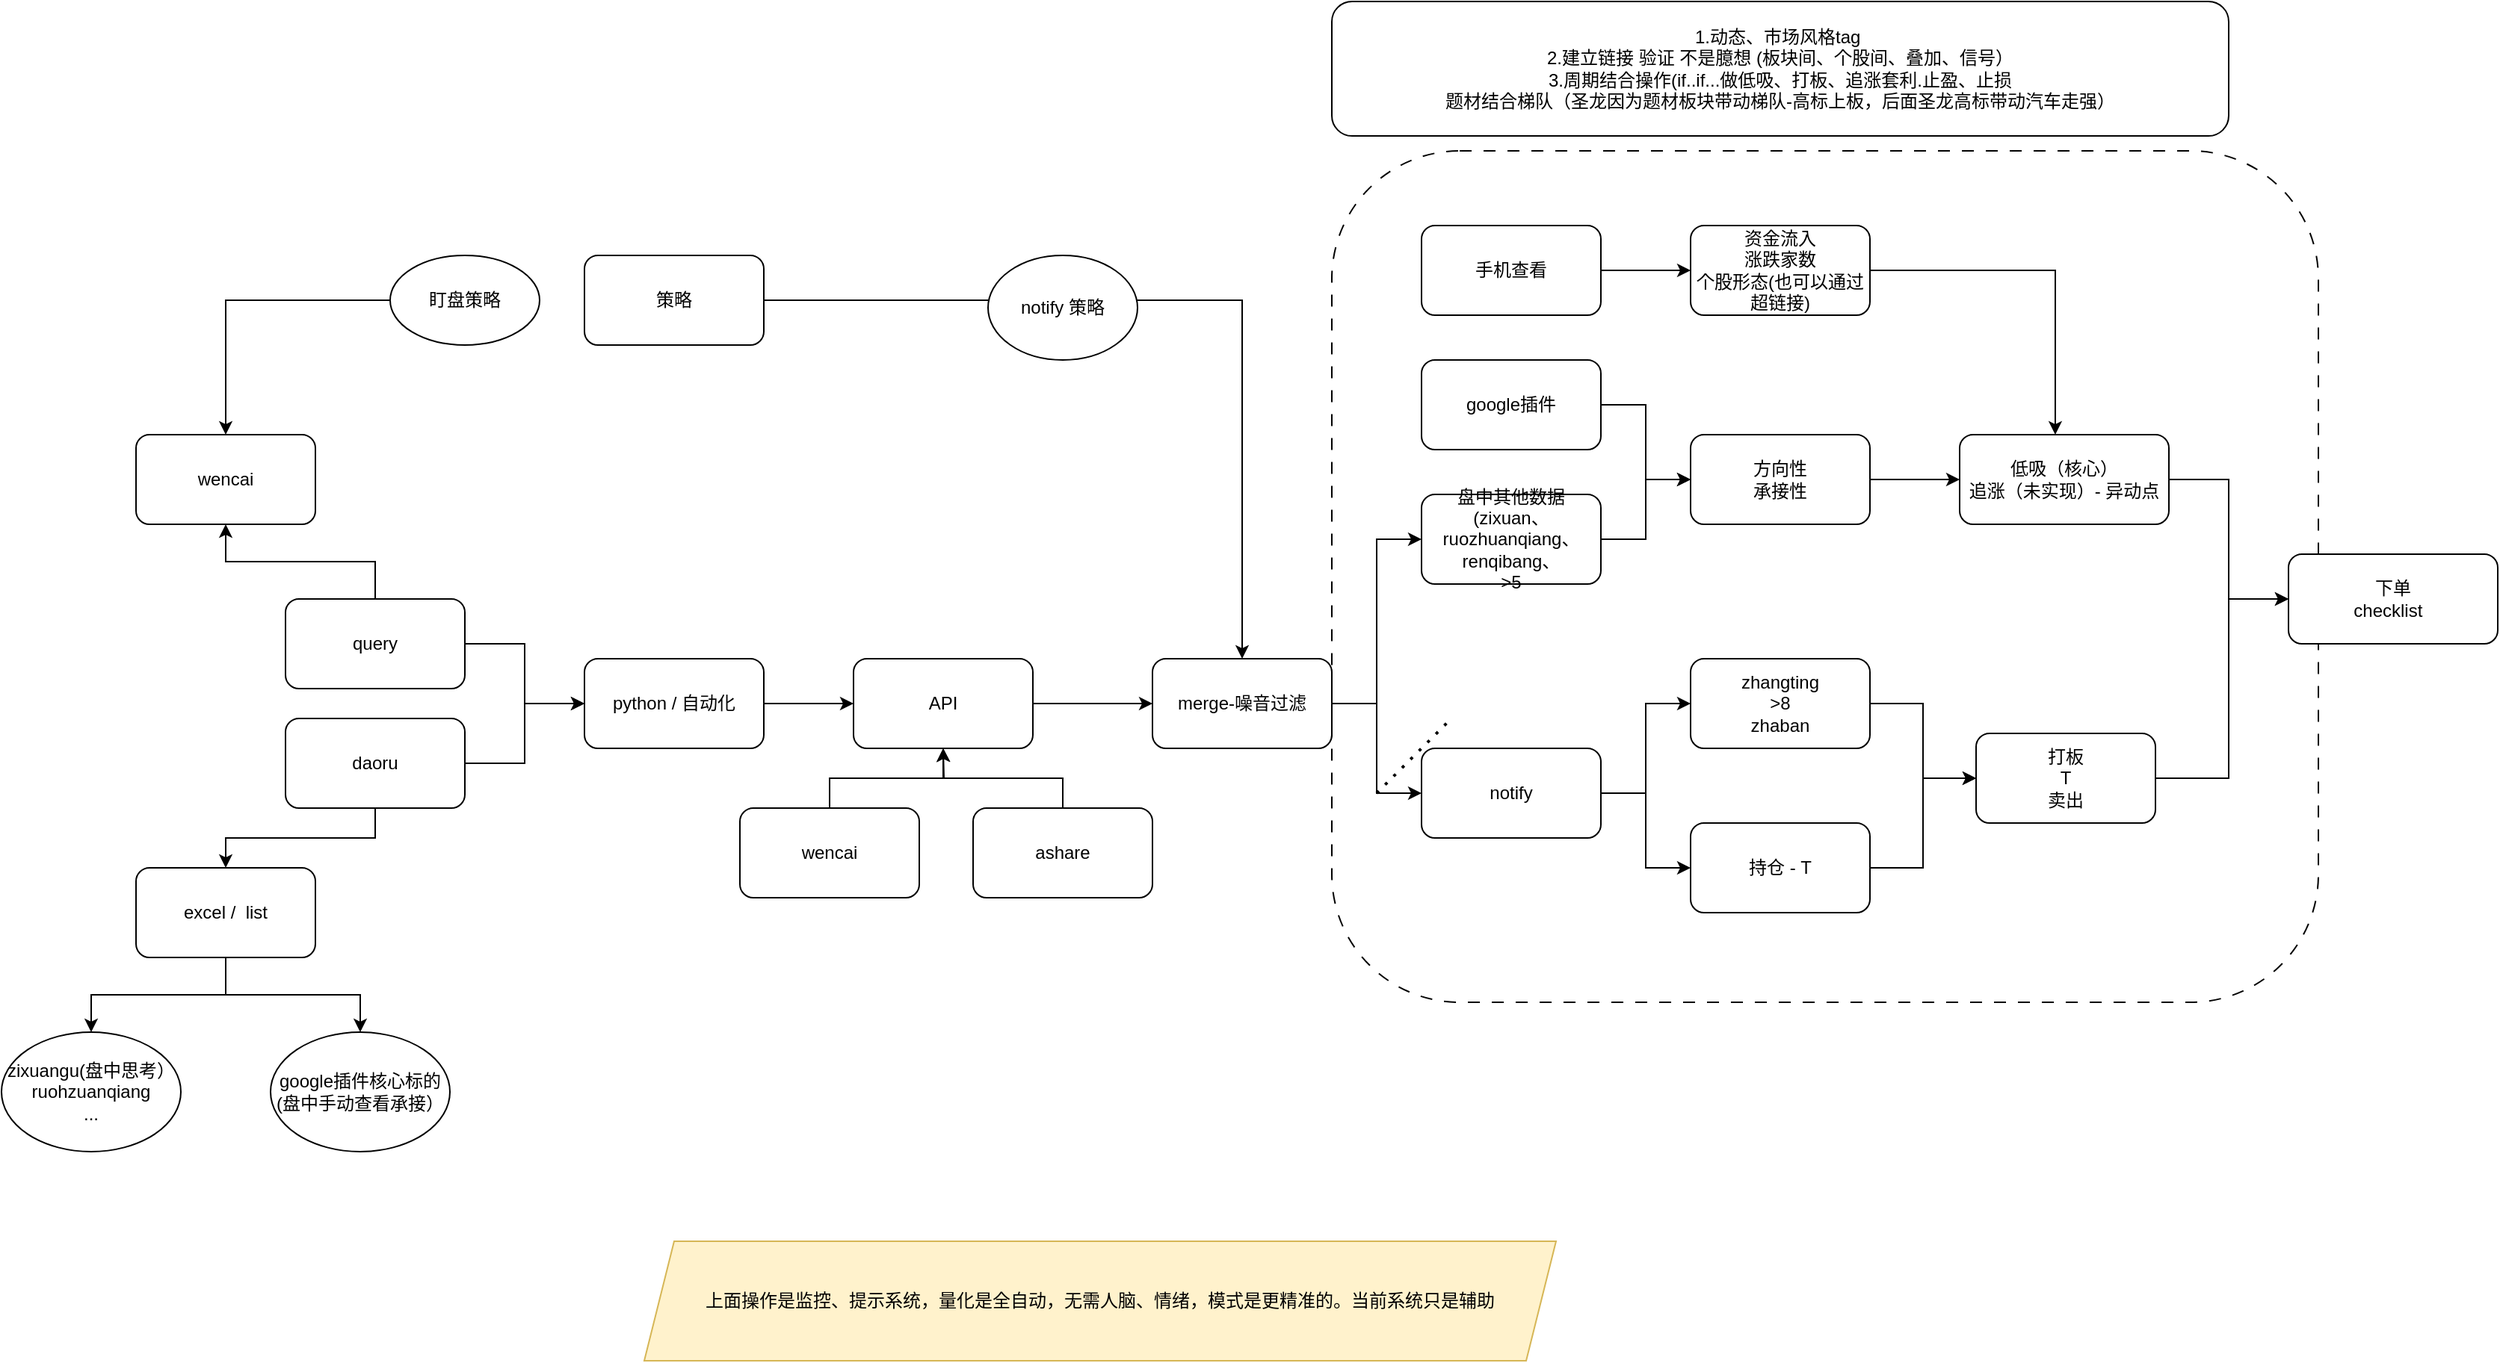<mxfile version="22.0.5" type="github">
  <diagram name="第 1 页" id="9s1VPIeq_v-_TXC7DsHF">
    <mxGraphModel dx="2514" dy="2014" grid="1" gridSize="10" guides="1" tooltips="1" connect="1" arrows="1" fold="1" page="1" pageScale="1" pageWidth="827" pageHeight="1169" math="0" shadow="0">
      <root>
        <mxCell id="0" />
        <mxCell id="1" parent="0" />
        <mxCell id="wxvswGCCUYtLGTAwDzYO-28" value="" style="rounded=1;whiteSpace=wrap;html=1;dashed=1;dashPattern=8 8;" parent="1" vertex="1">
          <mxGeometry x="810" y="-60" width="660" height="570" as="geometry" />
        </mxCell>
        <mxCell id="VjmW1VvgR2xWZ0-0AJjw-4" style="edgeStyle=orthogonalEdgeStyle;rounded=0;orthogonalLoop=1;jettySize=auto;html=1;exitX=1;exitY=0.5;exitDx=0;exitDy=0;" parent="1" source="VjmW1VvgR2xWZ0-0AJjw-1" target="VjmW1VvgR2xWZ0-0AJjw-2" edge="1">
          <mxGeometry relative="1" as="geometry" />
        </mxCell>
        <mxCell id="VjmW1VvgR2xWZ0-0AJjw-7" style="edgeStyle=orthogonalEdgeStyle;rounded=0;orthogonalLoop=1;jettySize=auto;html=1;exitX=0.5;exitY=0;exitDx=0;exitDy=0;entryX=0.5;entryY=1;entryDx=0;entryDy=0;" parent="1" source="VjmW1VvgR2xWZ0-0AJjw-1" target="VjmW1VvgR2xWZ0-0AJjw-6" edge="1">
          <mxGeometry relative="1" as="geometry" />
        </mxCell>
        <mxCell id="VjmW1VvgR2xWZ0-0AJjw-1" value="query" style="rounded=1;whiteSpace=wrap;html=1;" parent="1" vertex="1">
          <mxGeometry x="110" y="240" width="120" height="60" as="geometry" />
        </mxCell>
        <mxCell id="VjmW1VvgR2xWZ0-0AJjw-13" style="edgeStyle=orthogonalEdgeStyle;rounded=0;orthogonalLoop=1;jettySize=auto;html=1;exitX=1;exitY=0.5;exitDx=0;exitDy=0;entryX=0;entryY=0.5;entryDx=0;entryDy=0;" parent="1" source="VjmW1VvgR2xWZ0-0AJjw-2" target="VjmW1VvgR2xWZ0-0AJjw-12" edge="1">
          <mxGeometry relative="1" as="geometry" />
        </mxCell>
        <mxCell id="VjmW1VvgR2xWZ0-0AJjw-2" value="python / 自动化" style="rounded=1;whiteSpace=wrap;html=1;" parent="1" vertex="1">
          <mxGeometry x="310" y="280" width="120" height="60" as="geometry" />
        </mxCell>
        <mxCell id="VjmW1VvgR2xWZ0-0AJjw-5" style="edgeStyle=orthogonalEdgeStyle;rounded=0;orthogonalLoop=1;jettySize=auto;html=1;exitX=1;exitY=0.5;exitDx=0;exitDy=0;entryX=0;entryY=0.5;entryDx=0;entryDy=0;" parent="1" source="VjmW1VvgR2xWZ0-0AJjw-3" target="VjmW1VvgR2xWZ0-0AJjw-2" edge="1">
          <mxGeometry relative="1" as="geometry" />
        </mxCell>
        <mxCell id="VjmW1VvgR2xWZ0-0AJjw-9" style="edgeStyle=orthogonalEdgeStyle;rounded=0;orthogonalLoop=1;jettySize=auto;html=1;exitX=0.5;exitY=1;exitDx=0;exitDy=0;" parent="1" source="VjmW1VvgR2xWZ0-0AJjw-3" target="VjmW1VvgR2xWZ0-0AJjw-8" edge="1">
          <mxGeometry relative="1" as="geometry" />
        </mxCell>
        <mxCell id="VjmW1VvgR2xWZ0-0AJjw-3" value="daoru" style="rounded=1;whiteSpace=wrap;html=1;" parent="1" vertex="1">
          <mxGeometry x="110" y="320" width="120" height="60" as="geometry" />
        </mxCell>
        <mxCell id="VjmW1VvgR2xWZ0-0AJjw-6" value="wencai" style="rounded=1;whiteSpace=wrap;html=1;" parent="1" vertex="1">
          <mxGeometry x="10" y="130" width="120" height="60" as="geometry" />
        </mxCell>
        <mxCell id="wxvswGCCUYtLGTAwDzYO-3" style="edgeStyle=orthogonalEdgeStyle;rounded=0;orthogonalLoop=1;jettySize=auto;html=1;exitX=0.5;exitY=1;exitDx=0;exitDy=0;" parent="1" source="VjmW1VvgR2xWZ0-0AJjw-8" target="wxvswGCCUYtLGTAwDzYO-1" edge="1">
          <mxGeometry relative="1" as="geometry" />
        </mxCell>
        <mxCell id="wxvswGCCUYtLGTAwDzYO-4" style="edgeStyle=orthogonalEdgeStyle;rounded=0;orthogonalLoop=1;jettySize=auto;html=1;exitX=0.5;exitY=1;exitDx=0;exitDy=0;entryX=0.5;entryY=0;entryDx=0;entryDy=0;" parent="1" source="VjmW1VvgR2xWZ0-0AJjw-8" target="wxvswGCCUYtLGTAwDzYO-2" edge="1">
          <mxGeometry relative="1" as="geometry" />
        </mxCell>
        <mxCell id="VjmW1VvgR2xWZ0-0AJjw-8" value="excel /&amp;nbsp; list" style="rounded=1;whiteSpace=wrap;html=1;" parent="1" vertex="1">
          <mxGeometry x="10" y="420" width="120" height="60" as="geometry" />
        </mxCell>
        <mxCell id="VjmW1VvgR2xWZ0-0AJjw-11" style="edgeStyle=orthogonalEdgeStyle;rounded=0;orthogonalLoop=1;jettySize=auto;html=1;exitX=0;exitY=0.5;exitDx=0;exitDy=0;entryX=0.5;entryY=0;entryDx=0;entryDy=0;" parent="1" source="gbXXT5z5vfGoR5Cm8eW--5" target="VjmW1VvgR2xWZ0-0AJjw-6" edge="1">
          <mxGeometry relative="1" as="geometry" />
        </mxCell>
        <mxCell id="gbXXT5z5vfGoR5Cm8eW--1" style="edgeStyle=orthogonalEdgeStyle;rounded=0;orthogonalLoop=1;jettySize=auto;html=1;exitX=1;exitY=0.5;exitDx=0;exitDy=0;" edge="1" parent="1" source="VjmW1VvgR2xWZ0-0AJjw-10" target="VjmW1VvgR2xWZ0-0AJjw-20">
          <mxGeometry relative="1" as="geometry" />
        </mxCell>
        <mxCell id="VjmW1VvgR2xWZ0-0AJjw-10" value="策略" style="rounded=1;whiteSpace=wrap;html=1;" parent="1" vertex="1">
          <mxGeometry x="310" y="10" width="120" height="60" as="geometry" />
        </mxCell>
        <mxCell id="VjmW1VvgR2xWZ0-0AJjw-21" style="edgeStyle=orthogonalEdgeStyle;rounded=0;orthogonalLoop=1;jettySize=auto;html=1;exitX=1;exitY=0.5;exitDx=0;exitDy=0;" parent="1" source="VjmW1VvgR2xWZ0-0AJjw-12" target="VjmW1VvgR2xWZ0-0AJjw-20" edge="1">
          <mxGeometry relative="1" as="geometry" />
        </mxCell>
        <mxCell id="VjmW1VvgR2xWZ0-0AJjw-12" value="API" style="rounded=1;whiteSpace=wrap;html=1;" parent="1" vertex="1">
          <mxGeometry x="490" y="280" width="120" height="60" as="geometry" />
        </mxCell>
        <mxCell id="VjmW1VvgR2xWZ0-0AJjw-16" style="edgeStyle=orthogonalEdgeStyle;rounded=0;orthogonalLoop=1;jettySize=auto;html=1;exitX=0.5;exitY=0;exitDx=0;exitDy=0;entryX=0.5;entryY=1;entryDx=0;entryDy=0;" parent="1" source="VjmW1VvgR2xWZ0-0AJjw-14" target="VjmW1VvgR2xWZ0-0AJjw-12" edge="1">
          <mxGeometry relative="1" as="geometry" />
        </mxCell>
        <mxCell id="VjmW1VvgR2xWZ0-0AJjw-14" value="wencai" style="rounded=1;whiteSpace=wrap;html=1;" parent="1" vertex="1">
          <mxGeometry x="414" y="380" width="120" height="60" as="geometry" />
        </mxCell>
        <mxCell id="VjmW1VvgR2xWZ0-0AJjw-17" style="edgeStyle=orthogonalEdgeStyle;rounded=0;orthogonalLoop=1;jettySize=auto;html=1;exitX=0.5;exitY=0;exitDx=0;exitDy=0;" parent="1" source="VjmW1VvgR2xWZ0-0AJjw-15" edge="1">
          <mxGeometry relative="1" as="geometry">
            <mxPoint x="550.0" y="340" as="targetPoint" />
          </mxGeometry>
        </mxCell>
        <mxCell id="VjmW1VvgR2xWZ0-0AJjw-15" value="ashare" style="rounded=1;whiteSpace=wrap;html=1;" parent="1" vertex="1">
          <mxGeometry x="570" y="380" width="120" height="60" as="geometry" />
        </mxCell>
        <mxCell id="VjmW1VvgR2xWZ0-0AJjw-23" style="edgeStyle=orthogonalEdgeStyle;rounded=0;orthogonalLoop=1;jettySize=auto;html=1;exitX=1;exitY=0.5;exitDx=0;exitDy=0;" parent="1" source="VjmW1VvgR2xWZ0-0AJjw-20" target="VjmW1VvgR2xWZ0-0AJjw-22" edge="1">
          <mxGeometry relative="1" as="geometry" />
        </mxCell>
        <mxCell id="wxvswGCCUYtLGTAwDzYO-8" style="edgeStyle=orthogonalEdgeStyle;rounded=0;orthogonalLoop=1;jettySize=auto;html=1;exitX=1;exitY=0.5;exitDx=0;exitDy=0;entryX=0;entryY=0.5;entryDx=0;entryDy=0;" parent="1" source="VjmW1VvgR2xWZ0-0AJjw-20" target="wxvswGCCUYtLGTAwDzYO-7" edge="1">
          <mxGeometry relative="1" as="geometry" />
        </mxCell>
        <mxCell id="VjmW1VvgR2xWZ0-0AJjw-20" value="merge-噪音过滤" style="rounded=1;whiteSpace=wrap;html=1;" parent="1" vertex="1">
          <mxGeometry x="690" y="280" width="120" height="60" as="geometry" />
        </mxCell>
        <mxCell id="wxvswGCCUYtLGTAwDzYO-6" style="edgeStyle=orthogonalEdgeStyle;rounded=0;orthogonalLoop=1;jettySize=auto;html=1;exitX=1;exitY=0.5;exitDx=0;exitDy=0;" parent="1" source="VjmW1VvgR2xWZ0-0AJjw-22" target="wxvswGCCUYtLGTAwDzYO-5" edge="1">
          <mxGeometry relative="1" as="geometry" />
        </mxCell>
        <mxCell id="wxvswGCCUYtLGTAwDzYO-17" style="edgeStyle=orthogonalEdgeStyle;rounded=0;orthogonalLoop=1;jettySize=auto;html=1;exitX=1;exitY=0.5;exitDx=0;exitDy=0;entryX=0;entryY=0.5;entryDx=0;entryDy=0;" parent="1" source="VjmW1VvgR2xWZ0-0AJjw-22" target="wxvswGCCUYtLGTAwDzYO-16" edge="1">
          <mxGeometry relative="1" as="geometry" />
        </mxCell>
        <mxCell id="VjmW1VvgR2xWZ0-0AJjw-22" value="notify" style="rounded=1;whiteSpace=wrap;html=1;" parent="1" vertex="1">
          <mxGeometry x="870" y="340" width="120" height="60" as="geometry" />
        </mxCell>
        <mxCell id="wxvswGCCUYtLGTAwDzYO-1" value="zixuangu(盘中思考）&lt;br&gt;ruohzuanqiang&lt;br&gt;..." style="ellipse;whiteSpace=wrap;html=1;" parent="1" vertex="1">
          <mxGeometry x="-80" y="530" width="120" height="80" as="geometry" />
        </mxCell>
        <mxCell id="wxvswGCCUYtLGTAwDzYO-2" value="google插件核心标的&lt;br&gt;(盘中手动查看承接）" style="ellipse;whiteSpace=wrap;html=1;" parent="1" vertex="1">
          <mxGeometry x="100" y="530" width="120" height="80" as="geometry" />
        </mxCell>
        <mxCell id="wxvswGCCUYtLGTAwDzYO-19" style="edgeStyle=orthogonalEdgeStyle;rounded=0;orthogonalLoop=1;jettySize=auto;html=1;exitX=1;exitY=0.5;exitDx=0;exitDy=0;entryX=0;entryY=0.5;entryDx=0;entryDy=0;" parent="1" source="wxvswGCCUYtLGTAwDzYO-5" target="wxvswGCCUYtLGTAwDzYO-18" edge="1">
          <mxGeometry relative="1" as="geometry" />
        </mxCell>
        <mxCell id="wxvswGCCUYtLGTAwDzYO-5" value="zhangting&lt;br&gt;&amp;gt;8&lt;br&gt;zhaban" style="rounded=1;whiteSpace=wrap;html=1;" parent="1" vertex="1">
          <mxGeometry x="1050" y="280" width="120" height="60" as="geometry" />
        </mxCell>
        <mxCell id="wxvswGCCUYtLGTAwDzYO-14" style="edgeStyle=orthogonalEdgeStyle;rounded=0;orthogonalLoop=1;jettySize=auto;html=1;exitX=1;exitY=0.5;exitDx=0;exitDy=0;entryX=0;entryY=0.5;entryDx=0;entryDy=0;" parent="1" source="wxvswGCCUYtLGTAwDzYO-7" target="wxvswGCCUYtLGTAwDzYO-9" edge="1">
          <mxGeometry relative="1" as="geometry" />
        </mxCell>
        <mxCell id="wxvswGCCUYtLGTAwDzYO-7" value="盘中其他数据(zixuan、ruozhuanqiang、renqibang、&lt;br&gt;&amp;gt;5" style="rounded=1;whiteSpace=wrap;html=1;" parent="1" vertex="1">
          <mxGeometry x="870" y="170" width="120" height="60" as="geometry" />
        </mxCell>
        <mxCell id="wxvswGCCUYtLGTAwDzYO-15" style="edgeStyle=orthogonalEdgeStyle;rounded=0;orthogonalLoop=1;jettySize=auto;html=1;exitX=1;exitY=0.5;exitDx=0;exitDy=0;" parent="1" source="wxvswGCCUYtLGTAwDzYO-9" target="wxvswGCCUYtLGTAwDzYO-10" edge="1">
          <mxGeometry relative="1" as="geometry" />
        </mxCell>
        <mxCell id="wxvswGCCUYtLGTAwDzYO-9" value="方向性&lt;br&gt;承接性" style="rounded=1;whiteSpace=wrap;html=1;" parent="1" vertex="1">
          <mxGeometry x="1050" y="130" width="120" height="60" as="geometry" />
        </mxCell>
        <mxCell id="wxvswGCCUYtLGTAwDzYO-26" style="edgeStyle=orthogonalEdgeStyle;rounded=0;orthogonalLoop=1;jettySize=auto;html=1;exitX=1;exitY=0.5;exitDx=0;exitDy=0;entryX=0;entryY=0.5;entryDx=0;entryDy=0;" parent="1" source="wxvswGCCUYtLGTAwDzYO-10" target="wxvswGCCUYtLGTAwDzYO-25" edge="1">
          <mxGeometry relative="1" as="geometry">
            <Array as="points">
              <mxPoint x="1410" y="160" />
              <mxPoint x="1410" y="240" />
            </Array>
          </mxGeometry>
        </mxCell>
        <mxCell id="wxvswGCCUYtLGTAwDzYO-10" value="低吸（核心）&lt;br&gt;追涨（未实现）- 异动点" style="rounded=1;whiteSpace=wrap;html=1;" parent="1" vertex="1">
          <mxGeometry x="1230" y="130" width="140" height="60" as="geometry" />
        </mxCell>
        <mxCell id="wxvswGCCUYtLGTAwDzYO-13" style="edgeStyle=orthogonalEdgeStyle;rounded=0;orthogonalLoop=1;jettySize=auto;html=1;exitX=1;exitY=0.5;exitDx=0;exitDy=0;entryX=0;entryY=0.5;entryDx=0;entryDy=0;" parent="1" source="wxvswGCCUYtLGTAwDzYO-12" target="wxvswGCCUYtLGTAwDzYO-9" edge="1">
          <mxGeometry relative="1" as="geometry" />
        </mxCell>
        <mxCell id="wxvswGCCUYtLGTAwDzYO-12" value="google插件" style="rounded=1;whiteSpace=wrap;html=1;" parent="1" vertex="1">
          <mxGeometry x="870" y="80" width="120" height="60" as="geometry" />
        </mxCell>
        <mxCell id="wxvswGCCUYtLGTAwDzYO-20" style="edgeStyle=orthogonalEdgeStyle;rounded=0;orthogonalLoop=1;jettySize=auto;html=1;exitX=1;exitY=0.5;exitDx=0;exitDy=0;entryX=0;entryY=0.5;entryDx=0;entryDy=0;" parent="1" source="wxvswGCCUYtLGTAwDzYO-16" target="wxvswGCCUYtLGTAwDzYO-18" edge="1">
          <mxGeometry relative="1" as="geometry" />
        </mxCell>
        <mxCell id="wxvswGCCUYtLGTAwDzYO-16" value="持仓 - T" style="rounded=1;whiteSpace=wrap;html=1;" parent="1" vertex="1">
          <mxGeometry x="1050" y="390" width="120" height="60" as="geometry" />
        </mxCell>
        <mxCell id="wxvswGCCUYtLGTAwDzYO-27" style="edgeStyle=orthogonalEdgeStyle;rounded=0;orthogonalLoop=1;jettySize=auto;html=1;exitX=1;exitY=0.5;exitDx=0;exitDy=0;entryX=0;entryY=0.5;entryDx=0;entryDy=0;" parent="1" source="wxvswGCCUYtLGTAwDzYO-18" target="wxvswGCCUYtLGTAwDzYO-25" edge="1">
          <mxGeometry relative="1" as="geometry">
            <Array as="points">
              <mxPoint x="1410" y="360" />
              <mxPoint x="1410" y="240" />
            </Array>
          </mxGeometry>
        </mxCell>
        <mxCell id="wxvswGCCUYtLGTAwDzYO-18" value="打板&lt;br&gt;T&lt;br&gt;卖出" style="rounded=1;whiteSpace=wrap;html=1;" parent="1" vertex="1">
          <mxGeometry x="1241" y="330" width="120" height="60" as="geometry" />
        </mxCell>
        <mxCell id="wxvswGCCUYtLGTAwDzYO-23" style="edgeStyle=orthogonalEdgeStyle;rounded=0;orthogonalLoop=1;jettySize=auto;html=1;exitX=1;exitY=0.5;exitDx=0;exitDy=0;entryX=0;entryY=0.5;entryDx=0;entryDy=0;" parent="1" source="wxvswGCCUYtLGTAwDzYO-21" target="wxvswGCCUYtLGTAwDzYO-22" edge="1">
          <mxGeometry relative="1" as="geometry" />
        </mxCell>
        <mxCell id="wxvswGCCUYtLGTAwDzYO-21" value="手机查看" style="rounded=1;whiteSpace=wrap;html=1;" parent="1" vertex="1">
          <mxGeometry x="870" y="-10" width="120" height="60" as="geometry" />
        </mxCell>
        <mxCell id="wxvswGCCUYtLGTAwDzYO-22" value="资金流入&lt;br&gt;涨跌家数&lt;br&gt;个股形态(也可以通过超链接)" style="rounded=1;whiteSpace=wrap;html=1;" parent="1" vertex="1">
          <mxGeometry x="1050" y="-10" width="120" height="60" as="geometry" />
        </mxCell>
        <mxCell id="wxvswGCCUYtLGTAwDzYO-24" style="edgeStyle=orthogonalEdgeStyle;rounded=0;orthogonalLoop=1;jettySize=auto;html=1;exitX=1;exitY=0.5;exitDx=0;exitDy=0;entryX=0.457;entryY=0;entryDx=0;entryDy=0;entryPerimeter=0;" parent="1" source="wxvswGCCUYtLGTAwDzYO-22" target="wxvswGCCUYtLGTAwDzYO-10" edge="1">
          <mxGeometry relative="1" as="geometry" />
        </mxCell>
        <mxCell id="wxvswGCCUYtLGTAwDzYO-25" value="下单&lt;br&gt;checklist&amp;nbsp;&amp;nbsp;" style="rounded=1;whiteSpace=wrap;html=1;" parent="1" vertex="1">
          <mxGeometry x="1450" y="210" width="140" height="60" as="geometry" />
        </mxCell>
        <mxCell id="wxvswGCCUYtLGTAwDzYO-29" value="" style="endArrow=none;dashed=1;html=1;dashPattern=1 3;strokeWidth=2;rounded=0;" parent="1" edge="1">
          <mxGeometry width="50" height="50" relative="1" as="geometry">
            <mxPoint x="840" y="370" as="sourcePoint" />
            <mxPoint x="890" y="320" as="targetPoint" />
          </mxGeometry>
        </mxCell>
        <mxCell id="wxvswGCCUYtLGTAwDzYO-31" value="1.动态、市场风格tag&amp;nbsp; &lt;br&gt;2.建立链接 验证 不是臆想 (板块间、个股间、叠加、信号）&lt;br&gt;3.周期结合操作(if..if...做低吸、打板、追涨套利.止盈、止损&lt;br&gt;题材结合梯队（圣龙因为题材板块带动梯队-高标上板，后面圣龙高标带动汽车走强）" style="rounded=1;whiteSpace=wrap;html=1;" parent="1" vertex="1">
          <mxGeometry x="810" y="-160" width="600" height="90" as="geometry" />
        </mxCell>
        <mxCell id="gbXXT5z5vfGoR5Cm8eW--2" value="notify 策略" style="ellipse;whiteSpace=wrap;html=1;" vertex="1" parent="1">
          <mxGeometry x="580" y="10" width="100" height="70" as="geometry" />
        </mxCell>
        <mxCell id="gbXXT5z5vfGoR5Cm8eW--5" value="盯盘策略" style="ellipse;whiteSpace=wrap;html=1;" vertex="1" parent="1">
          <mxGeometry x="180" y="10" width="100" height="60" as="geometry" />
        </mxCell>
        <mxCell id="gbXXT5z5vfGoR5Cm8eW--11" value="上面操作是监控、提示系统，量化是全自动，无需人脑、情绪，模式是更精准的。当前系统只是辅助" style="shape=parallelogram;perimeter=parallelogramPerimeter;whiteSpace=wrap;html=1;fixedSize=1;fillColor=#fff2cc;strokeColor=#d6b656;" vertex="1" parent="1">
          <mxGeometry x="350" y="670" width="610" height="80" as="geometry" />
        </mxCell>
      </root>
    </mxGraphModel>
  </diagram>
</mxfile>
